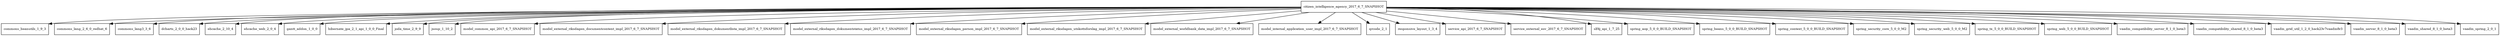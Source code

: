 digraph citizen_intelligence_agency_2017_6_7_SNAPSHOT_dependencies {
  node [shape = box, fontsize=10.0];
  citizen_intelligence_agency_2017_6_7_SNAPSHOT -> commons_beanutils_1_9_3;
  citizen_intelligence_agency_2017_6_7_SNAPSHOT -> commons_lang_2_6_0_redhat_6;
  citizen_intelligence_agency_2017_6_7_SNAPSHOT -> commons_lang3_3_6;
  citizen_intelligence_agency_2017_6_7_SNAPSHOT -> dcharts_2_0_0_hack23;
  citizen_intelligence_agency_2017_6_7_SNAPSHOT -> ehcache_2_10_4;
  citizen_intelligence_agency_2017_6_7_SNAPSHOT -> ehcache_web_2_0_4;
  citizen_intelligence_agency_2017_6_7_SNAPSHOT -> gantt_addon_1_0_0;
  citizen_intelligence_agency_2017_6_7_SNAPSHOT -> hibernate_jpa_2_1_api_1_0_0_Final;
  citizen_intelligence_agency_2017_6_7_SNAPSHOT -> joda_time_2_9_9;
  citizen_intelligence_agency_2017_6_7_SNAPSHOT -> jsoup_1_10_2;
  citizen_intelligence_agency_2017_6_7_SNAPSHOT -> model_common_api_2017_6_7_SNAPSHOT;
  citizen_intelligence_agency_2017_6_7_SNAPSHOT -> model_external_riksdagen_documentcontent_impl_2017_6_7_SNAPSHOT;
  citizen_intelligence_agency_2017_6_7_SNAPSHOT -> model_external_riksdagen_dokumentlista_impl_2017_6_7_SNAPSHOT;
  citizen_intelligence_agency_2017_6_7_SNAPSHOT -> model_external_riksdagen_dokumentstatus_impl_2017_6_7_SNAPSHOT;
  citizen_intelligence_agency_2017_6_7_SNAPSHOT -> model_external_riksdagen_person_impl_2017_6_7_SNAPSHOT;
  citizen_intelligence_agency_2017_6_7_SNAPSHOT -> model_external_riksdagen_utskottsforslag_impl_2017_6_7_SNAPSHOT;
  citizen_intelligence_agency_2017_6_7_SNAPSHOT -> model_external_worldbank_data_impl_2017_6_7_SNAPSHOT;
  citizen_intelligence_agency_2017_6_7_SNAPSHOT -> model_internal_application_user_impl_2017_6_7_SNAPSHOT;
  citizen_intelligence_agency_2017_6_7_SNAPSHOT -> qrcode_2_1;
  citizen_intelligence_agency_2017_6_7_SNAPSHOT -> responsive_layout_1_3_4;
  citizen_intelligence_agency_2017_6_7_SNAPSHOT -> service_api_2017_6_7_SNAPSHOT;
  citizen_intelligence_agency_2017_6_7_SNAPSHOT -> service_external_esv_2017_6_7_SNAPSHOT;
  citizen_intelligence_agency_2017_6_7_SNAPSHOT -> slf4j_api_1_7_25;
  citizen_intelligence_agency_2017_6_7_SNAPSHOT -> spring_aop_5_0_0_BUILD_SNAPSHOT;
  citizen_intelligence_agency_2017_6_7_SNAPSHOT -> spring_beans_5_0_0_BUILD_SNAPSHOT;
  citizen_intelligence_agency_2017_6_7_SNAPSHOT -> spring_context_5_0_0_BUILD_SNAPSHOT;
  citizen_intelligence_agency_2017_6_7_SNAPSHOT -> spring_security_core_5_0_0_M2;
  citizen_intelligence_agency_2017_6_7_SNAPSHOT -> spring_security_web_5_0_0_M2;
  citizen_intelligence_agency_2017_6_7_SNAPSHOT -> spring_tx_5_0_0_BUILD_SNAPSHOT;
  citizen_intelligence_agency_2017_6_7_SNAPSHOT -> spring_web_5_0_0_BUILD_SNAPSHOT;
  citizen_intelligence_agency_2017_6_7_SNAPSHOT -> vaadin_compatibility_server_8_1_0_beta3;
  citizen_intelligence_agency_2017_6_7_SNAPSHOT -> vaadin_compatibility_shared_8_1_0_beta3;
  citizen_intelligence_agency_2017_6_7_SNAPSHOT -> vaadin_grid_util_1_2_0_hack23v7vaadin8r3;
  citizen_intelligence_agency_2017_6_7_SNAPSHOT -> vaadin_server_8_1_0_beta3;
  citizen_intelligence_agency_2017_6_7_SNAPSHOT -> vaadin_shared_8_1_0_beta3;
  citizen_intelligence_agency_2017_6_7_SNAPSHOT -> vaadin_spring_2_0_1;
}
